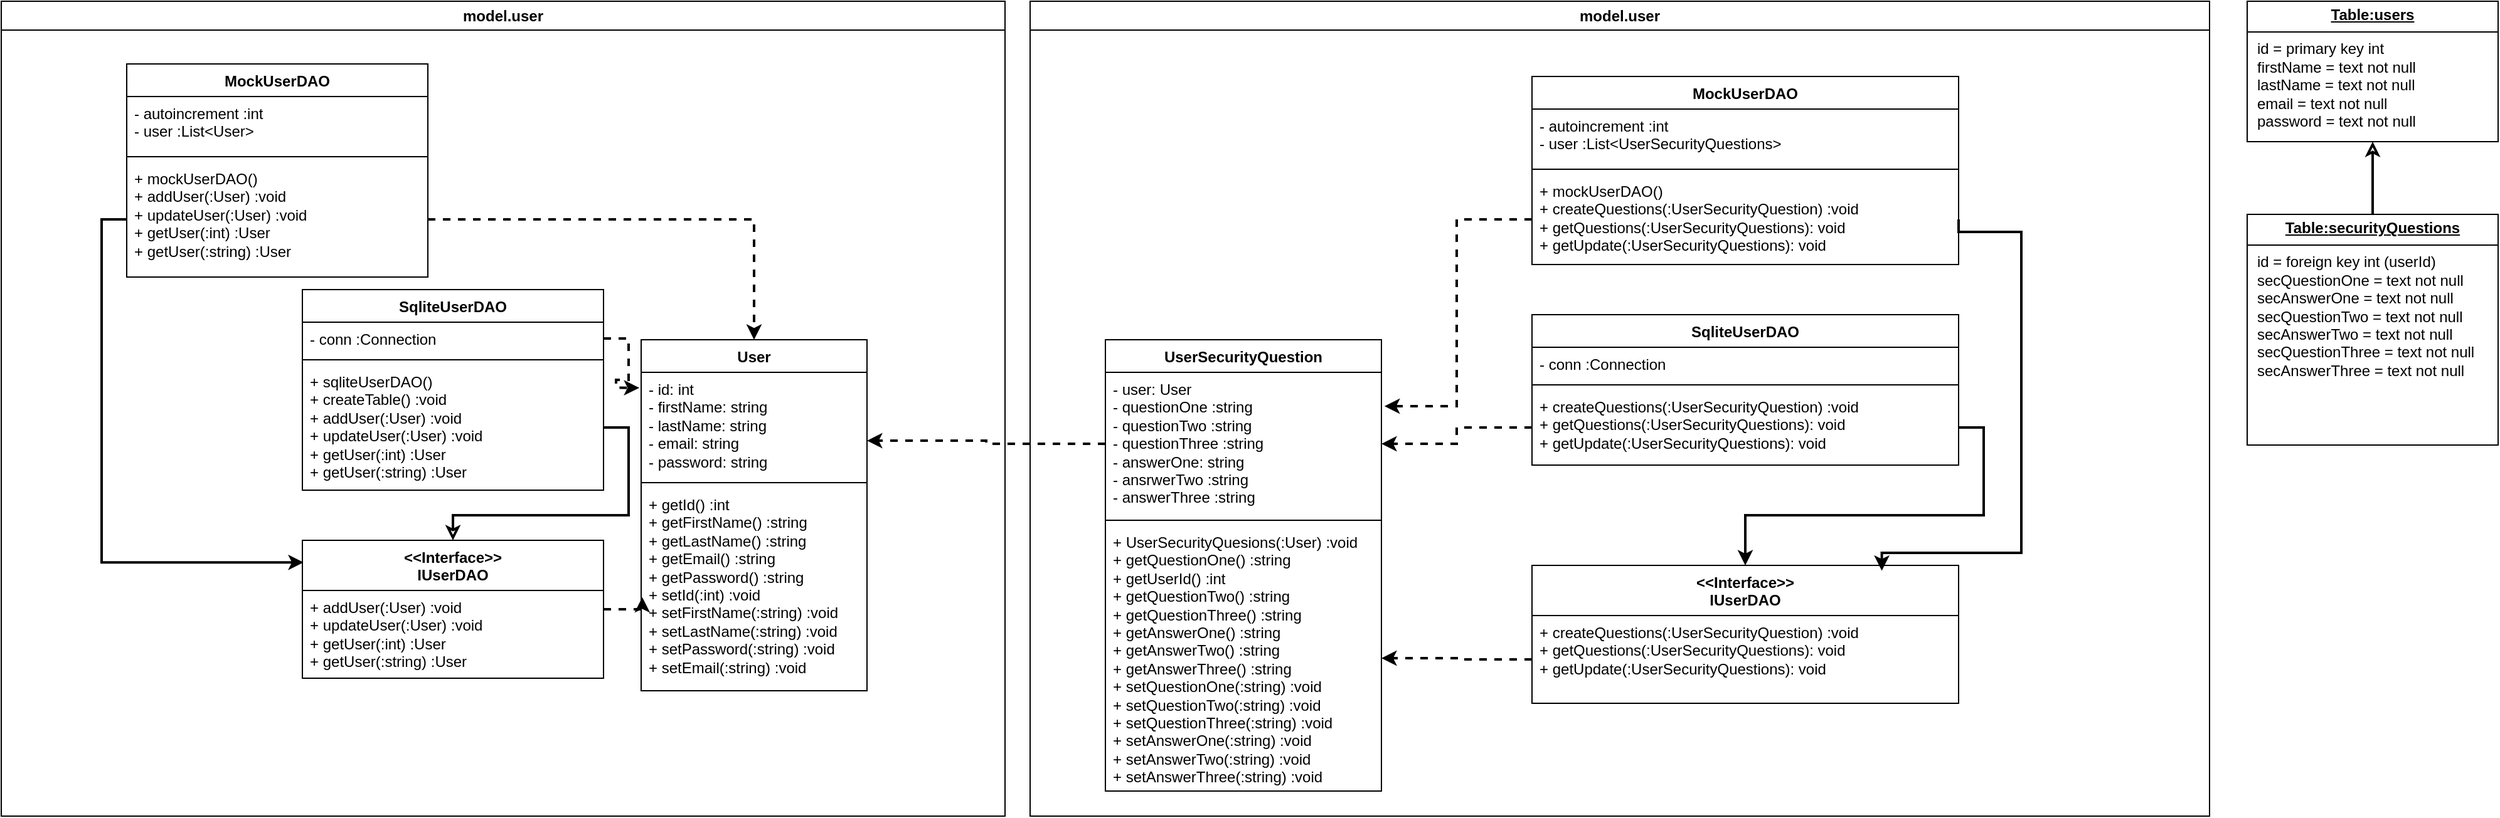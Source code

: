 <mxfile version="26.1.3">
  <diagram id="C5RBs43oDa-KdzZeNtuy" name="Page-1">
    <mxGraphModel dx="2620" dy="2152" grid="1" gridSize="10" guides="1" tooltips="1" connect="1" arrows="1" fold="1" page="1" pageScale="1" pageWidth="827" pageHeight="1169" math="0" shadow="0">
      <root>
        <mxCell id="WIyWlLk6GJQsqaUBKTNV-0" />
        <mxCell id="WIyWlLk6GJQsqaUBKTNV-1" parent="WIyWlLk6GJQsqaUBKTNV-0" />
        <mxCell id="Mvw-fAnh--00K5TePAgW-8" value="User" style="swimlane;fontStyle=1;align=center;verticalAlign=top;childLayout=stackLayout;horizontal=1;startSize=26;horizontalStack=0;resizeParent=1;resizeParentMax=0;resizeLast=0;collapsible=1;marginBottom=0;whiteSpace=wrap;html=1;" vertex="1" parent="WIyWlLk6GJQsqaUBKTNV-1">
          <mxGeometry x="450" y="190" width="180" height="280" as="geometry" />
        </mxCell>
        <mxCell id="Mvw-fAnh--00K5TePAgW-9" value="- id: int&lt;div&gt;- firstName: string&lt;/div&gt;&lt;div&gt;- lastName: string&lt;/div&gt;&lt;div&gt;- email: string&lt;/div&gt;&lt;div&gt;- password: string&lt;/div&gt;" style="text;strokeColor=none;fillColor=none;align=left;verticalAlign=top;spacingLeft=4;spacingRight=4;overflow=hidden;rotatable=0;points=[[0,0.5],[1,0.5]];portConstraint=eastwest;whiteSpace=wrap;html=1;" vertex="1" parent="Mvw-fAnh--00K5TePAgW-8">
          <mxGeometry y="26" width="180" height="84" as="geometry" />
        </mxCell>
        <mxCell id="Mvw-fAnh--00K5TePAgW-10" value="" style="line;strokeWidth=1;fillColor=none;align=left;verticalAlign=middle;spacingTop=-1;spacingLeft=3;spacingRight=3;rotatable=0;labelPosition=right;points=[];portConstraint=eastwest;strokeColor=inherit;" vertex="1" parent="Mvw-fAnh--00K5TePAgW-8">
          <mxGeometry y="110" width="180" height="8" as="geometry" />
        </mxCell>
        <mxCell id="Mvw-fAnh--00K5TePAgW-11" value="+ getId() :int&lt;div&gt;+ getFirstName() :string&lt;/div&gt;&lt;div&gt;+ getLastName() :string&lt;/div&gt;&lt;div&gt;+ getEmail() :string&lt;/div&gt;&lt;div&gt;+ getPassword() :string&lt;br&gt;&lt;div&gt;&lt;span style=&quot;background-color: transparent; color: light-dark(rgb(0, 0, 0), rgb(255, 255, 255));&quot;&gt;+ setId(:int) :void&lt;/span&gt;&lt;/div&gt;&lt;/div&gt;&lt;div&gt;&lt;span style=&quot;background-color: transparent; color: light-dark(rgb(0, 0, 0), rgb(255, 255, 255));&quot;&gt;+ setFirstName(:string) :void&lt;/span&gt;&lt;/div&gt;&lt;div&gt;&lt;span style=&quot;background-color: transparent; color: light-dark(rgb(0, 0, 0), rgb(255, 255, 255));&quot;&gt;+ setLastName(:string) :void&lt;/span&gt;&lt;/div&gt;&lt;div&gt;&lt;div&gt;&lt;span style=&quot;background-color: transparent; color: light-dark(rgb(0, 0, 0), rgb(255, 255, 255));&quot;&gt;+ setPassword(:string) :void&lt;/span&gt;&lt;/div&gt;&lt;/div&gt;&lt;div&gt;&lt;div&gt;&lt;span style=&quot;background-color: transparent; color: light-dark(rgb(0, 0, 0), rgb(255, 255, 255));&quot;&gt;+ setEmail(:string) :void&lt;/span&gt;&lt;/div&gt;&lt;/div&gt;&lt;div&gt;&lt;br&gt;&lt;/div&gt;" style="text;strokeColor=none;fillColor=none;align=left;verticalAlign=top;spacingLeft=4;spacingRight=4;overflow=hidden;rotatable=0;points=[[0,0.5],[1,0.5]];portConstraint=eastwest;whiteSpace=wrap;html=1;" vertex="1" parent="Mvw-fAnh--00K5TePAgW-8">
          <mxGeometry y="118" width="180" height="162" as="geometry" />
        </mxCell>
        <mxCell id="Mvw-fAnh--00K5TePAgW-47" style="edgeStyle=orthogonalEdgeStyle;rounded=0;orthogonalLoop=1;jettySize=auto;html=1;exitX=0.5;exitY=1;exitDx=0;exitDy=0;strokeWidth=2;startArrow=classic;startFill=0;endArrow=none;" edge="1" parent="WIyWlLk6GJQsqaUBKTNV-1" source="Mvw-fAnh--00K5TePAgW-30" target="Mvw-fAnh--00K5TePAgW-46">
          <mxGeometry relative="1" as="geometry" />
        </mxCell>
        <mxCell id="Mvw-fAnh--00K5TePAgW-30" value="&lt;p style=&quot;margin:0px;margin-top:4px;text-align:center;text-decoration:underline;&quot;&gt;&lt;b&gt;Table:users&lt;/b&gt;&lt;/p&gt;&lt;hr size=&quot;1&quot; style=&quot;border-style:solid;&quot;&gt;&lt;p style=&quot;margin:0px;margin-left:8px;&quot;&gt;id = primary key int&lt;/p&gt;&lt;p style=&quot;margin:0px;margin-left:8px;&quot;&gt;f&lt;span style=&quot;background-color: transparent; color: light-dark(rgb(0, 0, 0), rgb(255, 255, 255));&quot;&gt;irstName = text not null&lt;/span&gt;&lt;/p&gt;&lt;p style=&quot;margin:0px;margin-left:8px;&quot;&gt;lastName = text not null&lt;/p&gt;&lt;p style=&quot;margin:0px;margin-left:8px;&quot;&gt;email = text not null&lt;br&gt;password = text not null&lt;/p&gt;&lt;p style=&quot;margin:0px;margin-left:8px;&quot;&gt;&lt;br&gt;&lt;/p&gt;" style="verticalAlign=top;align=left;overflow=fill;html=1;whiteSpace=wrap;" vertex="1" parent="WIyWlLk6GJQsqaUBKTNV-1">
          <mxGeometry x="1730" y="-80" width="200" height="112" as="geometry" />
        </mxCell>
        <mxCell id="Mvw-fAnh--00K5TePAgW-33" style="edgeStyle=orthogonalEdgeStyle;rounded=0;orthogonalLoop=1;jettySize=auto;html=1;exitX=1;exitY=0.5;exitDx=0;exitDy=0;entryX=-0.008;entryY=0.147;entryDx=0;entryDy=0;entryPerimeter=0;strokeWidth=2;dashed=1;" edge="1" parent="WIyWlLk6GJQsqaUBKTNV-1" source="Mvw-fAnh--00K5TePAgW-5" target="Mvw-fAnh--00K5TePAgW-9">
          <mxGeometry relative="1" as="geometry" />
        </mxCell>
        <mxCell id="Mvw-fAnh--00K5TePAgW-34" style="edgeStyle=orthogonalEdgeStyle;rounded=0;orthogonalLoop=1;jettySize=auto;html=1;exitX=1;exitY=0.5;exitDx=0;exitDy=0;entryX=0.005;entryY=0.539;entryDx=0;entryDy=0;entryPerimeter=0;strokeWidth=2;dashed=1;" edge="1" parent="WIyWlLk6GJQsqaUBKTNV-1" source="Mvw-fAnh--00K5TePAgW-0" target="Mvw-fAnh--00K5TePAgW-11">
          <mxGeometry relative="1" as="geometry" />
        </mxCell>
        <mxCell id="Mvw-fAnh--00K5TePAgW-35" value="MockUserDAO" style="swimlane;fontStyle=1;align=center;verticalAlign=top;childLayout=stackLayout;horizontal=1;startSize=26;horizontalStack=0;resizeParent=1;resizeParentMax=0;resizeLast=0;collapsible=1;marginBottom=0;whiteSpace=wrap;html=1;" vertex="1" parent="WIyWlLk6GJQsqaUBKTNV-1">
          <mxGeometry x="40" y="-30" width="240" height="170" as="geometry" />
        </mxCell>
        <mxCell id="Mvw-fAnh--00K5TePAgW-36" value="- autoincrement :int&lt;div&gt;- user :List&amp;lt;User&amp;gt;&lt;/div&gt;" style="text;strokeColor=none;fillColor=none;align=left;verticalAlign=top;spacingLeft=4;spacingRight=4;overflow=hidden;rotatable=0;points=[[0,0.5],[1,0.5]];portConstraint=eastwest;whiteSpace=wrap;html=1;" vertex="1" parent="Mvw-fAnh--00K5TePAgW-35">
          <mxGeometry y="26" width="240" height="44" as="geometry" />
        </mxCell>
        <mxCell id="Mvw-fAnh--00K5TePAgW-37" value="" style="line;strokeWidth=1;fillColor=none;align=left;verticalAlign=middle;spacingTop=-1;spacingLeft=3;spacingRight=3;rotatable=0;labelPosition=right;points=[];portConstraint=eastwest;strokeColor=inherit;" vertex="1" parent="Mvw-fAnh--00K5TePAgW-35">
          <mxGeometry y="70" width="240" height="8" as="geometry" />
        </mxCell>
        <mxCell id="Mvw-fAnh--00K5TePAgW-38" value="+ mockUserDAO()&amp;nbsp;&lt;div&gt;&lt;span style=&quot;background-color: transparent; color: light-dark(rgb(0, 0, 0), rgb(255, 255, 255));&quot;&gt;+ addUser(:User) :void&lt;/span&gt;&lt;/div&gt;&lt;div&gt;&lt;div&gt;+ updateUser(:User) :void&lt;/div&gt;&lt;div&gt;&lt;span style=&quot;background-color: transparent; color: light-dark(rgb(0, 0, 0), rgb(255, 255, 255));&quot;&gt;+ getUser(:int) :User&lt;/span&gt;&lt;/div&gt;&lt;div&gt;+ getUser(:string) :User&lt;/div&gt;&lt;div&gt;&lt;br&gt;&lt;/div&gt;&lt;/div&gt;" style="text;strokeColor=none;fillColor=none;align=left;verticalAlign=top;spacingLeft=4;spacingRight=4;overflow=hidden;rotatable=0;points=[[0,0.5],[1,0.5]];portConstraint=eastwest;whiteSpace=wrap;html=1;" vertex="1" parent="Mvw-fAnh--00K5TePAgW-35">
          <mxGeometry y="78" width="240" height="92" as="geometry" />
        </mxCell>
        <mxCell id="Mvw-fAnh--00K5TePAgW-39" style="edgeStyle=orthogonalEdgeStyle;rounded=0;orthogonalLoop=1;jettySize=auto;html=1;exitX=0;exitY=0.5;exitDx=0;exitDy=0;entryX=0.004;entryY=0.16;entryDx=0;entryDy=0;entryPerimeter=0;strokeWidth=2;" edge="1" parent="WIyWlLk6GJQsqaUBKTNV-1" source="Mvw-fAnh--00K5TePAgW-38" target="Mvw-fAnh--00K5TePAgW-0">
          <mxGeometry relative="1" as="geometry" />
        </mxCell>
        <mxCell id="Mvw-fAnh--00K5TePAgW-40" style="edgeStyle=orthogonalEdgeStyle;rounded=0;orthogonalLoop=1;jettySize=auto;html=1;exitX=1;exitY=0.5;exitDx=0;exitDy=0;strokeWidth=2;dashed=1;" edge="1" parent="WIyWlLk6GJQsqaUBKTNV-1" source="Mvw-fAnh--00K5TePAgW-38" target="Mvw-fAnh--00K5TePAgW-8">
          <mxGeometry relative="1" as="geometry" />
        </mxCell>
        <mxCell id="Mvw-fAnh--00K5TePAgW-43" value="model.user" style="swimlane;whiteSpace=wrap;html=1;" vertex="1" parent="WIyWlLk6GJQsqaUBKTNV-1">
          <mxGeometry x="-60" y="-80" width="800" height="650" as="geometry" />
        </mxCell>
        <mxCell id="Mvw-fAnh--00K5TePAgW-0" value="&amp;lt;&amp;lt;Interface&amp;gt;&amp;gt;&lt;div&gt;IUserDAO&lt;/div&gt;" style="swimlane;fontStyle=1;align=center;verticalAlign=top;childLayout=stackLayout;horizontal=1;startSize=40;horizontalStack=0;resizeParent=1;resizeParentMax=0;resizeLast=0;collapsible=1;marginBottom=0;whiteSpace=wrap;html=1;" vertex="1" parent="Mvw-fAnh--00K5TePAgW-43">
          <mxGeometry x="240" y="430" width="240" height="110" as="geometry" />
        </mxCell>
        <mxCell id="Mvw-fAnh--00K5TePAgW-3" value="&lt;div&gt;+ addUser(:User) :void&lt;/div&gt;&lt;div&gt;+ updateUser(:User) :void&lt;/div&gt;&lt;div&gt;&lt;span style=&quot;background-color: transparent; color: light-dark(rgb(0, 0, 0), rgb(255, 255, 255));&quot;&gt;+ getUser(:int) :User&lt;/span&gt;&lt;/div&gt;&lt;div&gt;+ getUser(:string) :User&lt;/div&gt;" style="text;strokeColor=none;fillColor=none;align=left;verticalAlign=top;spacingLeft=4;spacingRight=4;overflow=hidden;rotatable=0;points=[[0,0.5],[1,0.5]];portConstraint=eastwest;whiteSpace=wrap;html=1;" vertex="1" parent="Mvw-fAnh--00K5TePAgW-0">
          <mxGeometry y="40" width="240" height="70" as="geometry" />
        </mxCell>
        <mxCell id="Mvw-fAnh--00K5TePAgW-4" value="SqliteUserDAO" style="swimlane;fontStyle=1;align=center;verticalAlign=top;childLayout=stackLayout;horizontal=1;startSize=26;horizontalStack=0;resizeParent=1;resizeParentMax=0;resizeLast=0;collapsible=1;marginBottom=0;whiteSpace=wrap;html=1;" vertex="1" parent="Mvw-fAnh--00K5TePAgW-43">
          <mxGeometry x="240" y="230" width="240" height="160" as="geometry" />
        </mxCell>
        <mxCell id="Mvw-fAnh--00K5TePAgW-5" value="- conn :Connection" style="text;strokeColor=none;fillColor=none;align=left;verticalAlign=top;spacingLeft=4;spacingRight=4;overflow=hidden;rotatable=0;points=[[0,0.5],[1,0.5]];portConstraint=eastwest;whiteSpace=wrap;html=1;" vertex="1" parent="Mvw-fAnh--00K5TePAgW-4">
          <mxGeometry y="26" width="240" height="26" as="geometry" />
        </mxCell>
        <mxCell id="Mvw-fAnh--00K5TePAgW-6" value="" style="line;strokeWidth=1;fillColor=none;align=left;verticalAlign=middle;spacingTop=-1;spacingLeft=3;spacingRight=3;rotatable=0;labelPosition=right;points=[];portConstraint=eastwest;strokeColor=inherit;" vertex="1" parent="Mvw-fAnh--00K5TePAgW-4">
          <mxGeometry y="52" width="240" height="8" as="geometry" />
        </mxCell>
        <mxCell id="Mvw-fAnh--00K5TePAgW-7" value="+ sqliteUserDAO()&amp;nbsp;&lt;div&gt;+ createTable() :void&lt;/div&gt;&lt;div&gt;&lt;div&gt;+ addUser(:User) :void&lt;/div&gt;&lt;div&gt;+ updateUser(:User) :void&lt;/div&gt;&lt;div&gt;&lt;span style=&quot;background-color: transparent; color: light-dark(rgb(0, 0, 0), rgb(255, 255, 255));&quot;&gt;+ getUser(:int) :User&lt;/span&gt;&lt;/div&gt;&lt;div&gt;+ getUser(:string) :User&lt;/div&gt;&lt;/div&gt;" style="text;strokeColor=none;fillColor=none;align=left;verticalAlign=top;spacingLeft=4;spacingRight=4;overflow=hidden;rotatable=0;points=[[0,0.5],[1,0.5]];portConstraint=eastwest;whiteSpace=wrap;html=1;" vertex="1" parent="Mvw-fAnh--00K5TePAgW-4">
          <mxGeometry y="60" width="240" height="100" as="geometry" />
        </mxCell>
        <mxCell id="Mvw-fAnh--00K5TePAgW-32" style="edgeStyle=orthogonalEdgeStyle;rounded=0;orthogonalLoop=1;jettySize=auto;html=1;exitX=0.5;exitY=0;exitDx=0;exitDy=0;strokeWidth=2;strokeColor=default;startArrow=classic;startFill=0;endArrow=none;" edge="1" parent="Mvw-fAnh--00K5TePAgW-43" source="Mvw-fAnh--00K5TePAgW-0" target="Mvw-fAnh--00K5TePAgW-7">
          <mxGeometry relative="1" as="geometry" />
        </mxCell>
        <mxCell id="Mvw-fAnh--00K5TePAgW-46" value="&lt;p style=&quot;margin: 4px 0px 0px; text-align: center;&quot;&gt;&lt;b style=&quot;text-decoration-line: underline;&quot;&gt;Table:&lt;/b&gt;&lt;span style=&quot;background-color: transparent; text-align: left;&quot;&gt;&lt;b&gt;&lt;u&gt;security&lt;/u&gt;&lt;/b&gt;&lt;/span&gt;&lt;b style=&quot;text-decoration-line: underline; background-color: transparent; color: light-dark(rgb(0, 0, 0), rgb(255, 255, 255));&quot;&gt;Questions&lt;/b&gt;&lt;/p&gt;&lt;hr size=&quot;1&quot; style=&quot;border-style:solid;&quot;&gt;&lt;p style=&quot;margin:0px;margin-left:8px;&quot;&gt;id = foreign key int (userId)&lt;/p&gt;&lt;p style=&quot;margin:0px;margin-left:8px;&quot;&gt;secQuestionOne = text not null&lt;/p&gt;&lt;p style=&quot;margin:0px;margin-left:8px;&quot;&gt;secAnswerOne = text not null&lt;/p&gt;&lt;p style=&quot;margin: 0px 0px 0px 8px;&quot;&gt;secQuestionTwo = text not null&lt;/p&gt;&lt;p style=&quot;margin: 0px 0px 0px 8px;&quot;&gt;secAnswerTwo = text not null&lt;/p&gt;&lt;p style=&quot;margin: 0px 0px 0px 8px;&quot;&gt;secQuestionThree = text not null&lt;/p&gt;&lt;p style=&quot;margin: 0px 0px 0px 8px;&quot;&gt;secAnswerThree = text not null&lt;/p&gt;" style="verticalAlign=top;align=left;overflow=fill;html=1;whiteSpace=wrap;" vertex="1" parent="WIyWlLk6GJQsqaUBKTNV-1">
          <mxGeometry x="1730" y="90" width="200" height="184" as="geometry" />
        </mxCell>
        <mxCell id="Mvw-fAnh--00K5TePAgW-124" value="model.user" style="swimlane;whiteSpace=wrap;html=1;" vertex="1" parent="WIyWlLk6GJQsqaUBKTNV-1">
          <mxGeometry x="760" y="-80" width="940" height="650" as="geometry" />
        </mxCell>
        <mxCell id="Mvw-fAnh--00K5TePAgW-125" value="UserSecurityQuestion" style="swimlane;fontStyle=1;align=center;verticalAlign=top;childLayout=stackLayout;horizontal=1;startSize=26;horizontalStack=0;resizeParent=1;resizeParentMax=0;resizeLast=0;collapsible=1;marginBottom=0;whiteSpace=wrap;html=1;" vertex="1" parent="Mvw-fAnh--00K5TePAgW-124">
          <mxGeometry x="60" y="270" width="220" height="360" as="geometry" />
        </mxCell>
        <mxCell id="Mvw-fAnh--00K5TePAgW-126" value="- user: User&lt;div&gt;- questionOne :string&lt;/div&gt;&lt;div&gt;- questionTwo&amp;nbsp;:string&lt;/div&gt;&lt;div&gt;-&amp;nbsp;&lt;span style=&quot;background-color: transparent; color: light-dark(rgb(0, 0, 0), rgb(255, 255, 255));&quot;&gt;question&lt;/span&gt;&lt;span style=&quot;background-color: transparent; color: light-dark(rgb(0, 0, 0), rgb(255, 255, 255));&quot;&gt;Three :string&lt;/span&gt;&lt;/div&gt;&lt;div&gt;&lt;span style=&quot;background-color: transparent; color: light-dark(rgb(0, 0, 0), rgb(255, 255, 255));&quot;&gt;- answerOne: string&lt;/span&gt;&lt;/div&gt;&lt;div&gt;&lt;span style=&quot;background-color: transparent; color: light-dark(rgb(0, 0, 0), rgb(255, 255, 255));&quot;&gt;- ansrwerTwo :string&lt;/span&gt;&lt;/div&gt;&lt;div&gt;&lt;span style=&quot;background-color: transparent; color: light-dark(rgb(0, 0, 0), rgb(255, 255, 255));&quot;&gt;- answerThree :string&lt;/span&gt;&lt;/div&gt;" style="text;strokeColor=none;fillColor=none;align=left;verticalAlign=top;spacingLeft=4;spacingRight=4;overflow=hidden;rotatable=0;points=[[0,0.5],[1,0.5]];portConstraint=eastwest;whiteSpace=wrap;html=1;" vertex="1" parent="Mvw-fAnh--00K5TePAgW-125">
          <mxGeometry y="26" width="220" height="114" as="geometry" />
        </mxCell>
        <mxCell id="Mvw-fAnh--00K5TePAgW-127" value="" style="line;strokeWidth=1;fillColor=none;align=left;verticalAlign=middle;spacingTop=-1;spacingLeft=3;spacingRight=3;rotatable=0;labelPosition=right;points=[];portConstraint=eastwest;strokeColor=inherit;" vertex="1" parent="Mvw-fAnh--00K5TePAgW-125">
          <mxGeometry y="140" width="220" height="8" as="geometry" />
        </mxCell>
        <mxCell id="Mvw-fAnh--00K5TePAgW-128" value="&lt;div&gt;&lt;span style=&quot;background-color: transparent; color: light-dark(rgb(0, 0, 0), rgb(255, 255, 255));&quot;&gt;+ UserSecurityQuesions(:User) :void&amp;nbsp;&lt;/span&gt;&lt;/div&gt;&lt;div&gt;&lt;span style=&quot;background-color: transparent; color: light-dark(rgb(0, 0, 0), rgb(255, 255, 255));&quot;&gt;+ getQuestionOne() :string&lt;/span&gt;&lt;/div&gt;&lt;div&gt;&lt;span style=&quot;background-color: transparent; color: light-dark(rgb(0, 0, 0), rgb(255, 255, 255));&quot;&gt;+ getUserId() :int&lt;/span&gt;&lt;/div&gt;&lt;div&gt;&lt;span style=&quot;background-color: transparent; color: light-dark(rgb(0, 0, 0), rgb(255, 255, 255));&quot;&gt;+ getQuestionTwo() :string&lt;/span&gt;&lt;/div&gt;&lt;div&gt;&lt;span style=&quot;background-color: transparent; color: light-dark(rgb(0, 0, 0), rgb(255, 255, 255));&quot;&gt;+ getQuestionThree() :string&lt;/span&gt;&lt;/div&gt;&lt;div&gt;&lt;div&gt;&lt;span style=&quot;background-color: transparent; color: light-dark(rgb(0, 0, 0), rgb(255, 255, 255));&quot;&gt;+ getAnswerOne() :string&lt;/span&gt;&lt;/div&gt;&lt;div&gt;&lt;span style=&quot;background-color: transparent; color: light-dark(rgb(0, 0, 0), rgb(255, 255, 255));&quot;&gt;+ getAnswerTwo() :string&lt;/span&gt;&lt;/div&gt;&lt;div&gt;&lt;span style=&quot;background-color: transparent; color: light-dark(rgb(0, 0, 0), rgb(255, 255, 255));&quot;&gt;+ getAnswerThree() :string&lt;/span&gt;&lt;/div&gt;&lt;/div&gt;&lt;div&gt;&lt;span style=&quot;background-color: transparent; color: light-dark(rgb(0, 0, 0), rgb(255, 255, 255));&quot;&gt;+ set&lt;/span&gt;&lt;span style=&quot;background-color: transparent; color: light-dark(rgb(0, 0, 0), rgb(255, 255, 255));&quot;&gt;QuestionOne(:string) :void&lt;/span&gt;&lt;/div&gt;&lt;div&gt;&lt;span style=&quot;color: light-dark(rgb(0, 0, 0), rgb(255, 255, 255)); background-color: transparent;&quot;&gt;+ set&lt;/span&gt;&lt;span style=&quot;color: light-dark(rgb(0, 0, 0), rgb(255, 255, 255)); background-color: transparent;&quot;&gt;QuestionTwo(:string) :void&lt;/span&gt;&lt;span style=&quot;background-color: transparent; color: light-dark(rgb(0, 0, 0), rgb(255, 255, 255));&quot;&gt;&lt;/span&gt;&lt;/div&gt;&lt;div&gt;&lt;span style=&quot;color: light-dark(rgb(0, 0, 0), rgb(255, 255, 255)); background-color: transparent;&quot;&gt;+ set&lt;/span&gt;&lt;span style=&quot;color: light-dark(rgb(0, 0, 0), rgb(255, 255, 255)); background-color: transparent;&quot;&gt;QuestionThree(:string) :void&lt;/span&gt;&lt;span style=&quot;color: light-dark(rgb(0, 0, 0), rgb(255, 255, 255)); background-color: transparent;&quot;&gt;&lt;/span&gt;&lt;/div&gt;&lt;div&gt;&lt;div&gt;&lt;span style=&quot;background-color: transparent; color: light-dark(rgb(0, 0, 0), rgb(255, 255, 255));&quot;&gt;+ setAnswer&lt;/span&gt;&lt;span style=&quot;background-color: transparent; color: light-dark(rgb(0, 0, 0), rgb(255, 255, 255));&quot;&gt;One(:string) :void&lt;/span&gt;&lt;/div&gt;&lt;div&gt;&lt;span style=&quot;color: light-dark(rgb(0, 0, 0), rgb(255, 255, 255)); background-color: transparent;&quot;&gt;+ setAnswer&lt;/span&gt;&lt;span style=&quot;color: light-dark(rgb(0, 0, 0), rgb(255, 255, 255)); background-color: transparent;&quot;&gt;Two(:string) :void&lt;/span&gt;&lt;span style=&quot;background-color: transparent; color: light-dark(rgb(0, 0, 0), rgb(255, 255, 255));&quot;&gt;&lt;/span&gt;&lt;/div&gt;&lt;div&gt;&lt;span style=&quot;color: light-dark(rgb(0, 0, 0), rgb(255, 255, 255)); background-color: transparent;&quot;&gt;+ setAnswer&lt;/span&gt;&lt;span style=&quot;color: light-dark(rgb(0, 0, 0), rgb(255, 255, 255)); background-color: transparent;&quot;&gt;Three(:string) :void&lt;/span&gt;&lt;/div&gt;&lt;/div&gt;" style="text;strokeColor=none;fillColor=none;align=left;verticalAlign=top;spacingLeft=4;spacingRight=4;overflow=hidden;rotatable=0;points=[[0,0.5],[1,0.5]];portConstraint=eastwest;whiteSpace=wrap;html=1;" vertex="1" parent="Mvw-fAnh--00K5TePAgW-125">
          <mxGeometry y="148" width="220" height="212" as="geometry" />
        </mxCell>
        <mxCell id="Mvw-fAnh--00K5TePAgW-129" value="&amp;lt;&amp;lt;Interface&amp;gt;&amp;gt;&lt;div&gt;IUserDAO&lt;/div&gt;" style="swimlane;fontStyle=1;align=center;verticalAlign=top;childLayout=stackLayout;horizontal=1;startSize=40;horizontalStack=0;resizeParent=1;resizeParentMax=0;resizeLast=0;collapsible=1;marginBottom=0;whiteSpace=wrap;html=1;" vertex="1" parent="Mvw-fAnh--00K5TePAgW-124">
          <mxGeometry x="400" y="450" width="340" height="110" as="geometry" />
        </mxCell>
        <mxCell id="Mvw-fAnh--00K5TePAgW-130" value="&lt;div&gt;+ createQuestions(:UserSecurityQuestion) :void&lt;/div&gt;&lt;div&gt;+ getQuestions(:UserSecurityQuestions): void&lt;/div&gt;&lt;div&gt;+ getUpdate(:UserSecurityQuestions): void&lt;/div&gt;" style="text;strokeColor=none;fillColor=none;align=left;verticalAlign=top;spacingLeft=4;spacingRight=4;overflow=hidden;rotatable=0;points=[[0,0.5],[1,0.5]];portConstraint=eastwest;whiteSpace=wrap;html=1;" vertex="1" parent="Mvw-fAnh--00K5TePAgW-129">
          <mxGeometry y="40" width="340" height="70" as="geometry" />
        </mxCell>
        <mxCell id="Mvw-fAnh--00K5TePAgW-131" value="SqliteUserDAO" style="swimlane;fontStyle=1;align=center;verticalAlign=top;childLayout=stackLayout;horizontal=1;startSize=26;horizontalStack=0;resizeParent=1;resizeParentMax=0;resizeLast=0;collapsible=1;marginBottom=0;whiteSpace=wrap;html=1;" vertex="1" parent="Mvw-fAnh--00K5TePAgW-124">
          <mxGeometry x="400" y="250" width="340" height="120" as="geometry" />
        </mxCell>
        <mxCell id="Mvw-fAnh--00K5TePAgW-132" value="- conn :Connection" style="text;strokeColor=none;fillColor=none;align=left;verticalAlign=top;spacingLeft=4;spacingRight=4;overflow=hidden;rotatable=0;points=[[0,0.5],[1,0.5]];portConstraint=eastwest;whiteSpace=wrap;html=1;" vertex="1" parent="Mvw-fAnh--00K5TePAgW-131">
          <mxGeometry y="26" width="340" height="26" as="geometry" />
        </mxCell>
        <mxCell id="Mvw-fAnh--00K5TePAgW-133" value="" style="line;strokeWidth=1;fillColor=none;align=left;verticalAlign=middle;spacingTop=-1;spacingLeft=3;spacingRight=3;rotatable=0;labelPosition=right;points=[];portConstraint=eastwest;strokeColor=inherit;" vertex="1" parent="Mvw-fAnh--00K5TePAgW-131">
          <mxGeometry y="52" width="340" height="8" as="geometry" />
        </mxCell>
        <mxCell id="Mvw-fAnh--00K5TePAgW-134" value="&lt;div&gt;+ createQuestions(:UserSecurityQuestion) :void&lt;/div&gt;&lt;div&gt;+ getQuestions(:UserSecurityQuestions): void&lt;/div&gt;&lt;div&gt;+ getUpdate(:UserSecurityQuestions): void&lt;/div&gt;" style="text;strokeColor=none;fillColor=none;align=left;verticalAlign=top;spacingLeft=4;spacingRight=4;overflow=hidden;rotatable=0;points=[[0,0.5],[1,0.5]];portConstraint=eastwest;whiteSpace=wrap;html=1;" vertex="1" parent="Mvw-fAnh--00K5TePAgW-131">
          <mxGeometry y="60" width="340" height="60" as="geometry" />
        </mxCell>
        <mxCell id="Mvw-fAnh--00K5TePAgW-138" value="MockUserDAO" style="swimlane;fontStyle=1;align=center;verticalAlign=top;childLayout=stackLayout;horizontal=1;startSize=26;horizontalStack=0;resizeParent=1;resizeParentMax=0;resizeLast=0;collapsible=1;marginBottom=0;whiteSpace=wrap;html=1;" vertex="1" parent="Mvw-fAnh--00K5TePAgW-124">
          <mxGeometry x="400" y="60" width="340" height="150" as="geometry" />
        </mxCell>
        <mxCell id="Mvw-fAnh--00K5TePAgW-139" value="- autoincrement :int&lt;div&gt;- user :List&amp;lt;&lt;span style=&quot;background-color: transparent; color: light-dark(rgb(0, 0, 0), rgb(255, 255, 255));&quot;&gt;UserSecurityQuestions&lt;/span&gt;&lt;span style=&quot;background-color: transparent; color: light-dark(rgb(0, 0, 0), rgb(255, 255, 255));&quot;&gt;&amp;gt;&lt;/span&gt;&lt;/div&gt;" style="text;strokeColor=none;fillColor=none;align=left;verticalAlign=top;spacingLeft=4;spacingRight=4;overflow=hidden;rotatable=0;points=[[0,0.5],[1,0.5]];portConstraint=eastwest;whiteSpace=wrap;html=1;" vertex="1" parent="Mvw-fAnh--00K5TePAgW-138">
          <mxGeometry y="26" width="340" height="44" as="geometry" />
        </mxCell>
        <mxCell id="Mvw-fAnh--00K5TePAgW-140" value="" style="line;strokeWidth=1;fillColor=none;align=left;verticalAlign=middle;spacingTop=-1;spacingLeft=3;spacingRight=3;rotatable=0;labelPosition=right;points=[];portConstraint=eastwest;strokeColor=inherit;" vertex="1" parent="Mvw-fAnh--00K5TePAgW-138">
          <mxGeometry y="70" width="340" height="8" as="geometry" />
        </mxCell>
        <mxCell id="Mvw-fAnh--00K5TePAgW-141" value="+ mockUserDAO()&amp;nbsp;&lt;div&gt;&lt;div&gt;+ createQuestions(:UserSecurityQuestion) :void&lt;/div&gt;&lt;div&gt;+ getQuestions(:UserSecurityQuestions): void&lt;/div&gt;&lt;div&gt;+ getUpdate(:UserSecurityQuestions): void&lt;/div&gt;&lt;/div&gt;" style="text;strokeColor=none;fillColor=none;align=left;verticalAlign=top;spacingLeft=4;spacingRight=4;overflow=hidden;rotatable=0;points=[[0,0.5],[1,0.5]];portConstraint=eastwest;whiteSpace=wrap;html=1;" vertex="1" parent="Mvw-fAnh--00K5TePAgW-138">
          <mxGeometry y="78" width="340" height="72" as="geometry" />
        </mxCell>
        <mxCell id="Mvw-fAnh--00K5TePAgW-143" style="edgeStyle=orthogonalEdgeStyle;rounded=0;orthogonalLoop=1;jettySize=auto;html=1;exitX=0;exitY=0.5;exitDx=0;exitDy=0;strokeWidth=2;dashed=1;" edge="1" parent="Mvw-fAnh--00K5TePAgW-124" source="Mvw-fAnh--00K5TePAgW-130" target="Mvw-fAnh--00K5TePAgW-128">
          <mxGeometry relative="1" as="geometry" />
        </mxCell>
        <mxCell id="Mvw-fAnh--00K5TePAgW-144" style="edgeStyle=orthogonalEdgeStyle;rounded=0;orthogonalLoop=1;jettySize=auto;html=1;exitX=0;exitY=0.5;exitDx=0;exitDy=0;dashed=1;strokeWidth=2;" edge="1" parent="Mvw-fAnh--00K5TePAgW-124" source="Mvw-fAnh--00K5TePAgW-134" target="Mvw-fAnh--00K5TePAgW-126">
          <mxGeometry relative="1" as="geometry" />
        </mxCell>
        <mxCell id="Mvw-fAnh--00K5TePAgW-145" style="edgeStyle=orthogonalEdgeStyle;rounded=0;orthogonalLoop=1;jettySize=auto;html=1;exitX=0;exitY=0.5;exitDx=0;exitDy=0;entryX=1.011;entryY=0.237;entryDx=0;entryDy=0;entryPerimeter=0;dashed=1;strokeWidth=2;" edge="1" parent="Mvw-fAnh--00K5TePAgW-124" source="Mvw-fAnh--00K5TePAgW-141" target="Mvw-fAnh--00K5TePAgW-126">
          <mxGeometry relative="1" as="geometry" />
        </mxCell>
        <mxCell id="Mvw-fAnh--00K5TePAgW-146" style="edgeStyle=orthogonalEdgeStyle;rounded=0;orthogonalLoop=1;jettySize=auto;html=1;exitX=1;exitY=0.5;exitDx=0;exitDy=0;strokeWidth=2;" edge="1" parent="Mvw-fAnh--00K5TePAgW-124" source="Mvw-fAnh--00K5TePAgW-134" target="Mvw-fAnh--00K5TePAgW-129">
          <mxGeometry relative="1" as="geometry" />
        </mxCell>
        <mxCell id="Mvw-fAnh--00K5TePAgW-147" style="edgeStyle=orthogonalEdgeStyle;rounded=0;orthogonalLoop=1;jettySize=auto;html=1;exitX=1;exitY=0.5;exitDx=0;exitDy=0;entryX=0.82;entryY=0.039;entryDx=0;entryDy=0;entryPerimeter=0;strokeWidth=2;" edge="1" parent="Mvw-fAnh--00K5TePAgW-124" source="Mvw-fAnh--00K5TePAgW-141" target="Mvw-fAnh--00K5TePAgW-129">
          <mxGeometry relative="1" as="geometry">
            <Array as="points">
              <mxPoint x="790" y="184" />
              <mxPoint x="790" y="440" />
              <mxPoint x="679" y="440" />
            </Array>
          </mxGeometry>
        </mxCell>
        <mxCell id="Mvw-fAnh--00K5TePAgW-142" style="edgeStyle=orthogonalEdgeStyle;rounded=0;orthogonalLoop=1;jettySize=auto;html=1;exitX=0;exitY=0.5;exitDx=0;exitDy=0;entryX=1;entryY=0.649;entryDx=0;entryDy=0;entryPerimeter=0;strokeWidth=2;dashed=1;" edge="1" parent="WIyWlLk6GJQsqaUBKTNV-1" source="Mvw-fAnh--00K5TePAgW-126" target="Mvw-fAnh--00K5TePAgW-9">
          <mxGeometry relative="1" as="geometry" />
        </mxCell>
      </root>
    </mxGraphModel>
  </diagram>
</mxfile>
